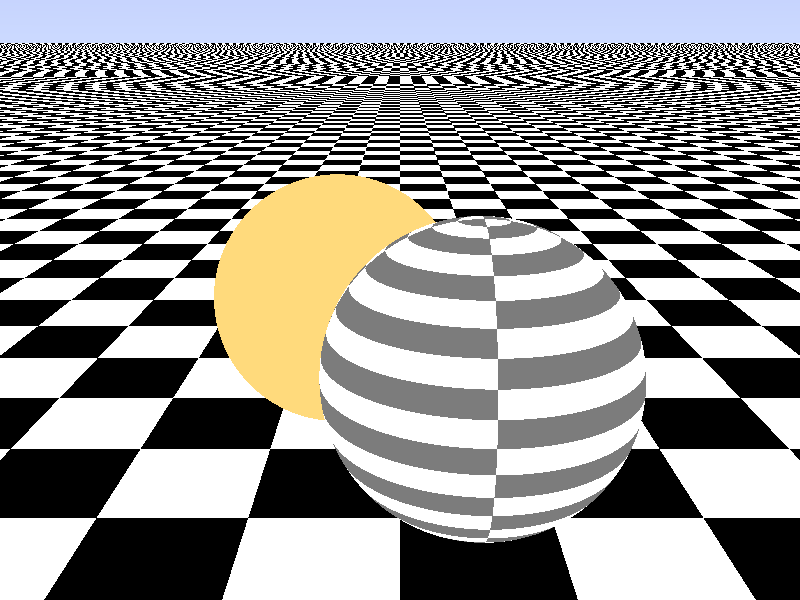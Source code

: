 // This work is licensed under the Creative Commons Attribution 3.0 Unported License.
// To view a copy of this license, visit http://creativecommons.org/licenses/by/3.0/
// or send a letter to Creative Commons, 444 Castro Street, Suite 900, Mountain View,
// California, 94041, USA.
//
// UberPOV Raytracer sample file.
// Created by Christoph Lipka - 2013-08-23
// Updated by Christoph Lipka - 2016-08-24
// This file demonstrates the stochastic anti-aliasing mode.
//
// +w800 +h600 -a
// +w800 +h600 +am2 +a0.1
// +w800 +h600 +am3 +a0.1  +ac0.9  +r3
// +w800 +h600 +am3 +a0.01 +ac0.99 +r6

#version 3.7;

// also toy around with this:
#declare Focal_Blur = no;

global_settings {
  assumed_gamma 1.0
  mm_per_unit 10
  subsurface { samples 100,10 }
}

camera {
  perspective angle 50
  location  <0.0, 3,-5.0>
  right     x*image_width/image_height
  look_at   <0.0, 1.5, 0.0>
  #if (Focal_Blur)
    focal_point <0.0, 1.0, -0.5>
    blur_samples 1, 64
    aperture 0.1
    confidence 0.9
    variance   0.1
  #end
}

light_source {
  <30,30,-30> color rgb 1
  area_light 5*x, 5*y, 9,9 adaptive 1 circular orient jitter
}

sky_sphere {
  pigment {
    gradient <0,1,0>
    color_map {
      [0.00 rgb <0.6,0.7,1.0>]
      [0.35 rgb <0.1,0.0,0.8>]
      [0.65 rgb <0.1,0.0,0.8>]
      [1.00 rgb <0.6,0.7,1.0>] 
    } 
    scale 2
  }
}

plane{ <0,1,0>, 0 
  texture{
    pigment{ checker color rgb 1 color rgb 0 }
    finish {
      ambient 0.1
      diffuse 0.7
      specular albedo 0.1
      roughness 0.001
    }
  }
}

sphere { <0,0,0>, 1
  texture {
    checker
    texture {
      pigment { rgbt 1 }
      finish { ambient 0 diffuse 0 specular 0 }
    }
    texture {
      pigment { rgb <0.2, 0.2, 0.2> }
      finish {
        ambient 0.1
        diffuse 0.7
        brilliance 6.0
        reflection 0.6
        specular albedo 0.8
        roughness 0.001
      }
    }
    scale <0.25,0.05,0.1>
    warp { spherical }
  }
  interior_texture {
    checker
    texture {
      pigment { rgbt 1 }
      finish { ambient 0 diffuse 0 specular 0 }
    }
    texture {
      pigment { rgb 1 }
    }
    scale <0.25,0.05,0.1>
    warp { spherical }
  }
  translate <0.5,1,0>
}

sphere { <0,0,0>, 1
  texture {
    pigment { rgb <1.0, 0.7, 0.2> }
    finish {
      ambient 0.1
      diffuse 0.7
      specular albedo 0.1
      roughness 0.02
      subsurface {
        translucency 0.2
      }
    }
  }
  interior { ior 1.5 }
  translate z*2
  rotate -y*30
  translate <0.5,1,0>
}
